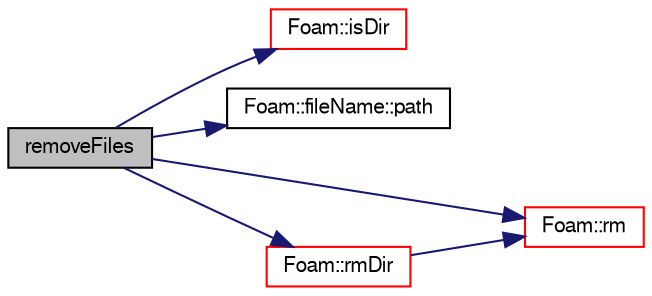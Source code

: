digraph "removeFiles"
{
  bgcolor="transparent";
  edge [fontname="FreeSans",fontsize="10",labelfontname="FreeSans",labelfontsize="10"];
  node [fontname="FreeSans",fontsize="10",shape=record];
  rankdir="LR";
  Node1 [label="removeFiles",height=0.2,width=0.4,color="black", fillcolor="grey75", style="filled" fontcolor="black"];
  Node1 -> Node2 [color="midnightblue",fontsize="10",style="solid",fontname="FreeSans"];
  Node2 [label="Foam::isDir",height=0.2,width=0.4,color="red",URL="$a10237.html#a9c9cf5d33b9c5961f835aefe5d860c5a",tooltip="Does the name exist as a DIRECTORY in the file system? "];
  Node1 -> Node3 [color="midnightblue",fontsize="10",style="solid",fontname="FreeSans"];
  Node3 [label="Foam::fileName::path",height=0.2,width=0.4,color="black",URL="$a00758.html#a64f21303d7e52f52cda7be219af9ef54",tooltip="Return directory path name (part before last /) "];
  Node1 -> Node4 [color="midnightblue",fontsize="10",style="solid",fontname="FreeSans"];
  Node4 [label="Foam::rm",height=0.2,width=0.4,color="red",URL="$a10237.html#a24dbcb779312aba1a80a0b57a3a7f1ad",tooltip="Remove a file, returning true if successful otherwise false. "];
  Node1 -> Node5 [color="midnightblue",fontsize="10",style="solid",fontname="FreeSans"];
  Node5 [label="Foam::rmDir",height=0.2,width=0.4,color="red",URL="$a10237.html#a94f85dc184bdb0495e62488fda627038",tooltip="Remove a dirctory and its contents. "];
  Node5 -> Node4 [color="midnightblue",fontsize="10",style="solid",fontname="FreeSans"];
}
